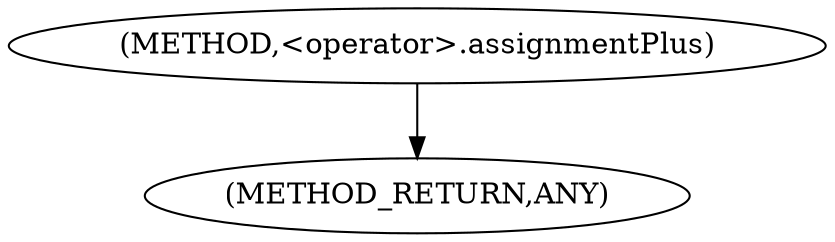 digraph "&lt;operator&gt;.assignmentPlus" {  
"100175" [label = <(METHOD,&lt;operator&gt;.assignmentPlus)> ]
"100178" [label = <(METHOD_RETURN,ANY)> ]
  "100175" -> "100178" 
}
